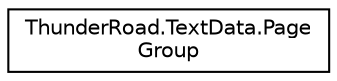 digraph "Graphical Class Hierarchy"
{
 // LATEX_PDF_SIZE
  edge [fontname="Helvetica",fontsize="10",labelfontname="Helvetica",labelfontsize="10"];
  node [fontname="Helvetica",fontsize="10",shape=record];
  rankdir="LR";
  Node0 [label="ThunderRoad.TextData.Page\lGroup",height=0.2,width=0.4,color="black", fillcolor="white", style="filled",URL="$class_thunder_road_1_1_text_data_1_1_page_group.html",tooltip="Class PageGroup."];
}
